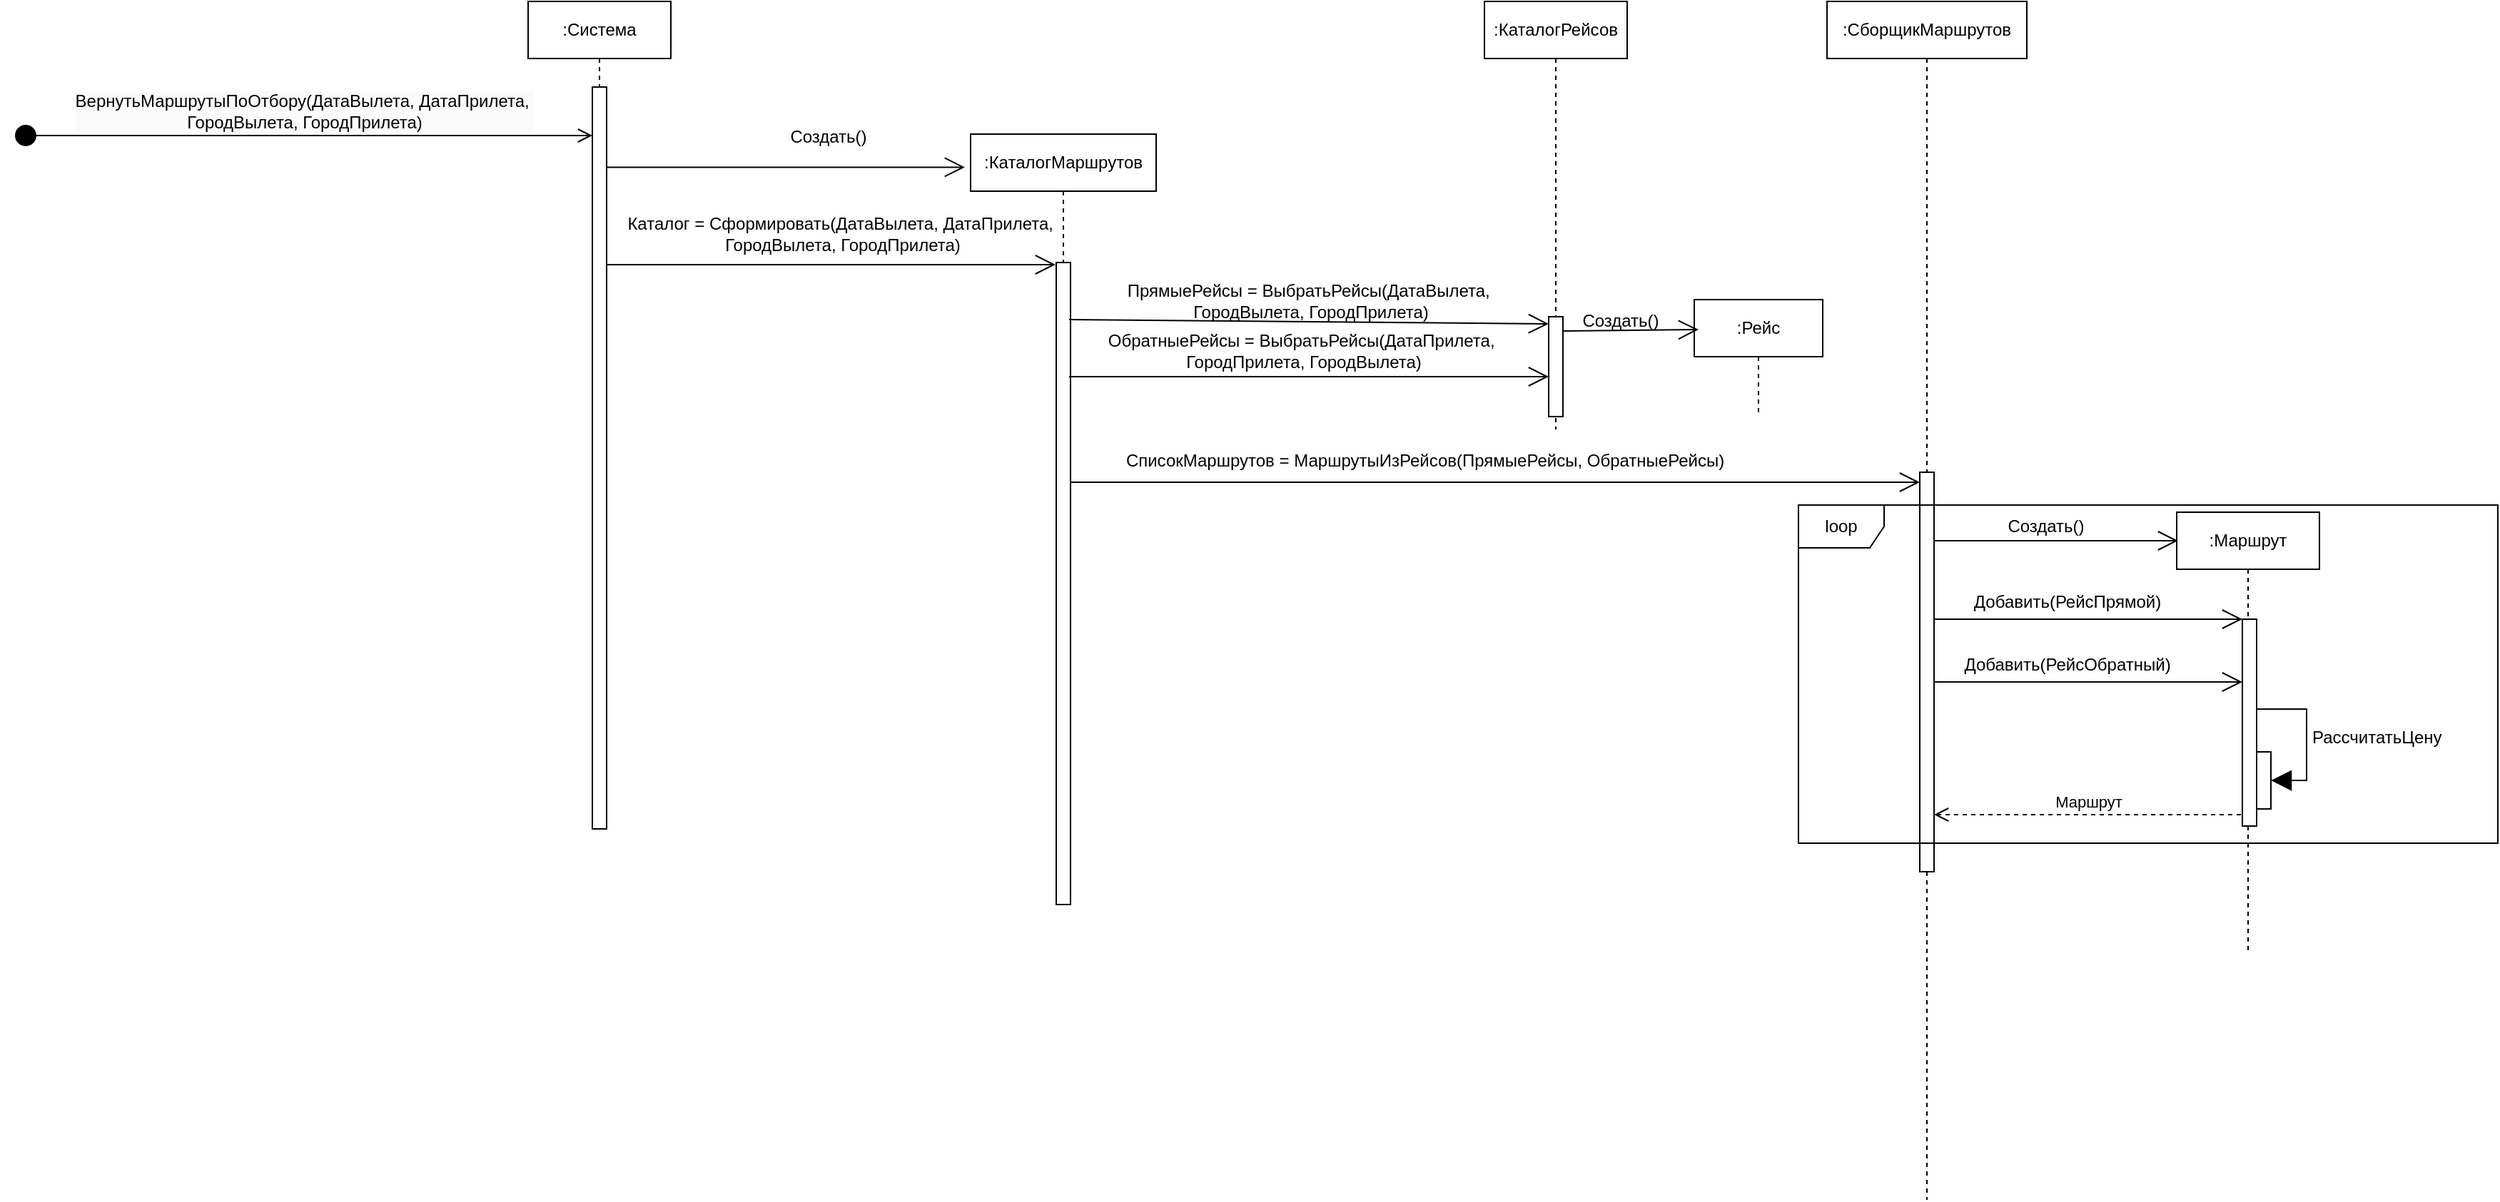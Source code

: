 <mxfile version="24.8.4">
  <diagram name="Страница — 1" id="ZNCVUd0mU2nUiBDq-4Yq">
    <mxGraphModel dx="1816" dy="540" grid="1" gridSize="10" guides="1" tooltips="1" connect="1" arrows="1" fold="1" page="1" pageScale="1" pageWidth="827" pageHeight="1169" math="0" shadow="0">
      <root>
        <mxCell id="0" />
        <mxCell id="1" parent="0" />
        <mxCell id="zPFFwaHdpX6cjTQtUKsH-1" value="Каталог = Сформировать(ДатаВылета, ДатаПрилета,&amp;nbsp;&lt;div&gt;&lt;span style=&quot;background-color: initial;&quot;&gt;ГородВылета, ГородПрилета&lt;/span&gt;)&lt;/div&gt;" style="text;html=1;align=center;verticalAlign=middle;resizable=0;points=[];autosize=1;strokeColor=none;fillColor=none;" vertex="1" parent="1">
          <mxGeometry x="65" y="183" width="330" height="40" as="geometry" />
        </mxCell>
        <mxCell id="byzXYcXOz94wg6up4ohZ-3" value=":Система" style="shape=umlLifeline;perimeter=lifelinePerimeter;whiteSpace=wrap;html=1;container=1;dropTarget=0;collapsible=0;recursiveResize=0;outlineConnect=0;portConstraint=eastwest;newEdgeStyle={&quot;curved&quot;:0,&quot;rounded&quot;:0};" parent="1" vertex="1">
          <mxGeometry x="10" y="40" width="100" height="580" as="geometry" />
        </mxCell>
        <mxCell id="byzXYcXOz94wg6up4ohZ-5" value="" style="html=1;points=[[0,0,0,0,5],[0,1,0,0,-5],[1,0,0,0,5],[1,1,0,0,-5]];perimeter=orthogonalPerimeter;outlineConnect=0;targetShapes=umlLifeline;portConstraint=eastwest;newEdgeStyle={&quot;curved&quot;:0,&quot;rounded&quot;:0};" parent="byzXYcXOz94wg6up4ohZ-3" vertex="1">
          <mxGeometry x="45" y="60" width="10" height="520" as="geometry" />
        </mxCell>
        <mxCell id="byzXYcXOz94wg6up4ohZ-4" value=":КаталогМаршрутов" style="shape=umlLifeline;perimeter=lifelinePerimeter;whiteSpace=wrap;html=1;container=1;dropTarget=0;collapsible=0;recursiveResize=0;outlineConnect=0;portConstraint=eastwest;newEdgeStyle={&quot;curved&quot;:0,&quot;rounded&quot;:0};" parent="1" vertex="1">
          <mxGeometry x="320" y="133" width="130" height="540" as="geometry" />
        </mxCell>
        <mxCell id="byzXYcXOz94wg6up4ohZ-10" value="" style="html=1;points=[[0,0,0,0,5],[0,1,0,0,-5],[1,0,0,0,5],[1,1,0,0,-5]];perimeter=orthogonalPerimeter;outlineConnect=0;targetShapes=umlLifeline;portConstraint=eastwest;newEdgeStyle={&quot;curved&quot;:0,&quot;rounded&quot;:0};" parent="byzXYcXOz94wg6up4ohZ-4" vertex="1">
          <mxGeometry x="60" y="90" width="10" height="450" as="geometry" />
        </mxCell>
        <mxCell id="byzXYcXOz94wg6up4ohZ-12" value=":СборщикМаршрутов" style="shape=umlLifeline;perimeter=lifelinePerimeter;whiteSpace=wrap;html=1;container=1;dropTarget=0;collapsible=0;recursiveResize=0;outlineConnect=0;portConstraint=eastwest;newEdgeStyle={&quot;curved&quot;:0,&quot;rounded&quot;:0};" parent="1" vertex="1">
          <mxGeometry x="920" y="40" width="140" height="840" as="geometry" />
        </mxCell>
        <mxCell id="byzXYcXOz94wg6up4ohZ-16" value="" style="html=1;points=[[0,0,0,0,5],[0,1,0,0,-5],[1,0,0,0,5],[1,1,0,0,-5]];perimeter=orthogonalPerimeter;outlineConnect=0;targetShapes=umlLifeline;portConstraint=eastwest;newEdgeStyle={&quot;curved&quot;:0,&quot;rounded&quot;:0};" parent="byzXYcXOz94wg6up4ohZ-12" vertex="1">
          <mxGeometry x="65" y="330" width="10" height="280" as="geometry" />
        </mxCell>
        <mxCell id="byzXYcXOz94wg6up4ohZ-14" value=":КаталогРейсов" style="shape=umlLifeline;perimeter=lifelinePerimeter;whiteSpace=wrap;html=1;container=1;dropTarget=0;collapsible=0;recursiveResize=0;outlineConnect=0;portConstraint=eastwest;newEdgeStyle={&quot;curved&quot;:0,&quot;rounded&quot;:0};" parent="1" vertex="1">
          <mxGeometry x="680" y="40" width="100" height="300" as="geometry" />
        </mxCell>
        <mxCell id="byzXYcXOz94wg6up4ohZ-17" value=":Маршрут" style="shape=umlLifeline;perimeter=lifelinePerimeter;whiteSpace=wrap;html=1;container=1;dropTarget=0;collapsible=0;recursiveResize=0;outlineConnect=0;portConstraint=eastwest;newEdgeStyle={&quot;curved&quot;:0,&quot;rounded&quot;:0};" parent="1" vertex="1">
          <mxGeometry x="1165" y="398" width="100" height="310" as="geometry" />
        </mxCell>
        <mxCell id="byzXYcXOz94wg6up4ohZ-21" value="" style="html=1;points=[[0,0,0,0,5],[0,1,0,0,-5],[1,0,0,0,5],[1,1,0,0,-5]];perimeter=orthogonalPerimeter;outlineConnect=0;targetShapes=umlLifeline;portConstraint=eastwest;newEdgeStyle={&quot;curved&quot;:0,&quot;rounded&quot;:0};" parent="byzXYcXOz94wg6up4ohZ-17" vertex="1">
          <mxGeometry x="46" y="75" width="10" height="145" as="geometry" />
        </mxCell>
        <mxCell id="byzXYcXOz94wg6up4ohZ-60" value="&lt;div&gt;&lt;br&gt;&lt;/div&gt;&lt;div&gt;&lt;br&gt;&lt;/div&gt;&lt;div&gt;&lt;br&gt;&lt;/div&gt;&lt;div&gt;&lt;br&gt;&lt;/div&gt;" style="html=1;points=[[0,0,0,0,5],[0,1,0,0,-5],[1,0,0,0,5],[1,1,0,0,-5]];perimeter=orthogonalPerimeter;outlineConnect=0;targetShapes=umlLifeline;portConstraint=eastwest;newEdgeStyle={&quot;curved&quot;:0,&quot;rounded&quot;:0};strokeColor=default;align=center;verticalAlign=middle;fontFamily=Helvetica;fontSize=12;fontColor=default;fillColor=default;" parent="byzXYcXOz94wg6up4ohZ-17" vertex="1">
          <mxGeometry x="56" y="168" width="10" height="40" as="geometry" />
        </mxCell>
        <mxCell id="byzXYcXOz94wg6up4ohZ-61" value="РассчитатьЦену" style="html=1;align=left;spacingLeft=2;endArrow=block;rounded=0;edgeStyle=orthogonalEdgeStyle;curved=0;rounded=0;strokeColor=default;verticalAlign=middle;fontFamily=Helvetica;fontSize=12;fontColor=default;labelBackgroundColor=default;autosize=1;resizable=0;endSize=12;" parent="byzXYcXOz94wg6up4ohZ-17" edge="1">
          <mxGeometry relative="1" as="geometry">
            <mxPoint x="56" y="138.029" as="sourcePoint" />
            <Array as="points">
              <mxPoint x="91" y="138" />
              <mxPoint x="91" y="188" />
            </Array>
            <mxPoint x="66" y="188.029" as="targetPoint" />
          </mxGeometry>
        </mxCell>
        <mxCell id="byzXYcXOz94wg6up4ohZ-18" value="" style="endArrow=open;endFill=1;endSize=12;html=1;rounded=0;" parent="1" edge="1">
          <mxGeometry width="160" relative="1" as="geometry">
            <mxPoint x="995" y="418" as="sourcePoint" />
            <mxPoint x="1166" y="418" as="targetPoint" />
          </mxGeometry>
        </mxCell>
        <mxCell id="byzXYcXOz94wg6up4ohZ-19" value="Создать()" style="text;html=1;align=center;verticalAlign=middle;resizable=0;points=[];autosize=1;strokeColor=none;fillColor=none;" parent="1" vertex="1">
          <mxGeometry x="1033" y="393" width="80" height="30" as="geometry" />
        </mxCell>
        <mxCell id="byzXYcXOz94wg6up4ohZ-23" value="" style="html=1;points=[[0,0,0,0,5],[0,1,0,0,-5],[1,0,0,0,5],[1,1,0,0,-5]];perimeter=orthogonalPerimeter;outlineConnect=0;targetShapes=umlLifeline;portConstraint=eastwest;newEdgeStyle={&quot;curved&quot;:0,&quot;rounded&quot;:0};" parent="1" vertex="1">
          <mxGeometry x="725" y="261" width="10" height="70" as="geometry" />
        </mxCell>
        <mxCell id="byzXYcXOz94wg6up4ohZ-27" value="" style="endArrow=open;endFill=1;endSize=12;html=1;rounded=0;entryX=0;entryY=0;entryDx=0;entryDy=5;entryPerimeter=0;" parent="1" edge="1" target="byzXYcXOz94wg6up4ohZ-23">
          <mxGeometry width="160" relative="1" as="geometry">
            <mxPoint x="389" y="263.0" as="sourcePoint" />
            <mxPoint x="714.0" y="266.0" as="targetPoint" />
          </mxGeometry>
        </mxCell>
        <mxCell id="byzXYcXOz94wg6up4ohZ-28" value="ПрямыеРейсы = ВыбратьРейсы(ДатаВылета,&amp;nbsp;&lt;div&gt;ГородВылета, ГородПрилета)&lt;/div&gt;" style="text;html=1;align=center;verticalAlign=middle;resizable=0;points=[];autosize=1;strokeColor=none;fillColor=none;" parent="1" vertex="1">
          <mxGeometry x="418" y="230" width="280" height="40" as="geometry" />
        </mxCell>
        <mxCell id="byzXYcXOz94wg6up4ohZ-32" value="" style="endArrow=open;endFill=1;endSize=12;html=1;rounded=0;strokeColor=default;align=center;verticalAlign=middle;fontFamily=Helvetica;fontSize=12;fontColor=default;labelBackgroundColor=default;autosize=1;resizable=0;" parent="1" edge="1" target="byzXYcXOz94wg6up4ohZ-16">
          <mxGeometry width="160" relative="1" as="geometry">
            <mxPoint x="390" y="377" as="sourcePoint" />
            <mxPoint x="969.5" y="377" as="targetPoint" />
          </mxGeometry>
        </mxCell>
        <mxCell id="byzXYcXOz94wg6up4ohZ-33" value="СписокМаршрутов = МаршрутыИзРейсов(ПрямыеРейсы, ОбратныеРейсы)" style="text;html=1;align=center;verticalAlign=middle;resizable=0;points=[];autosize=1;strokeColor=none;fillColor=none;fontFamily=Helvetica;fontSize=12;fontColor=default;" parent="1" vertex="1">
          <mxGeometry x="418" y="347" width="440" height="30" as="geometry" />
        </mxCell>
        <mxCell id="byzXYcXOz94wg6up4ohZ-38" value=":Рейс" style="shape=umlLifeline;perimeter=lifelinePerimeter;whiteSpace=wrap;html=1;container=1;dropTarget=0;collapsible=0;recursiveResize=0;outlineConnect=0;portConstraint=eastwest;newEdgeStyle={&quot;curved&quot;:0,&quot;rounded&quot;:0};" parent="1" vertex="1">
          <mxGeometry x="827" y="249" width="90" height="82" as="geometry" />
        </mxCell>
        <mxCell id="byzXYcXOz94wg6up4ohZ-40" value="" style="endArrow=open;endFill=1;endSize=12;html=1;rounded=0;strokeColor=default;align=center;verticalAlign=middle;fontFamily=Helvetica;fontSize=12;fontColor=default;labelBackgroundColor=default;autosize=1;resizable=0;entryX=0.033;entryY=0.256;entryDx=0;entryDy=0;entryPerimeter=0;" parent="1" edge="1" target="byzXYcXOz94wg6up4ohZ-38">
          <mxGeometry width="160" relative="1" as="geometry">
            <mxPoint x="735.0" y="271.0" as="sourcePoint" />
            <mxPoint x="820" y="270" as="targetPoint" />
          </mxGeometry>
        </mxCell>
        <mxCell id="byzXYcXOz94wg6up4ohZ-41" value="Создать()" style="text;html=1;align=center;verticalAlign=middle;resizable=0;points=[];autosize=1;strokeColor=none;fillColor=none;fontFamily=Helvetica;fontSize=12;fontColor=default;" parent="1" vertex="1">
          <mxGeometry x="735" y="249" width="80" height="30" as="geometry" />
        </mxCell>
        <mxCell id="byzXYcXOz94wg6up4ohZ-42" value="" style="endArrow=open;endFill=1;endSize=12;html=1;rounded=0;strokeColor=default;align=center;verticalAlign=middle;fontFamily=Helvetica;fontSize=12;fontColor=default;labelBackgroundColor=default;autosize=1;resizable=0;" parent="1" target="byzXYcXOz94wg6up4ohZ-21" edge="1">
          <mxGeometry width="160" relative="1" as="geometry">
            <mxPoint x="995" y="473" as="sourcePoint" />
            <mxPoint x="1190" y="498" as="targetPoint" />
          </mxGeometry>
        </mxCell>
        <mxCell id="byzXYcXOz94wg6up4ohZ-43" value="Добавить(РейсПрямой)" style="text;html=1;align=center;verticalAlign=middle;resizable=0;points=[];autosize=1;strokeColor=none;fillColor=none;fontFamily=Helvetica;fontSize=12;fontColor=default;" parent="1" vertex="1">
          <mxGeometry x="1013" y="446" width="150" height="30" as="geometry" />
        </mxCell>
        <mxCell id="byzXYcXOz94wg6up4ohZ-44" value="Добавить(РейсОбратный)" style="text;html=1;align=center;verticalAlign=middle;resizable=0;points=[];autosize=1;strokeColor=none;fillColor=none;fontFamily=Helvetica;fontSize=12;fontColor=default;" parent="1" vertex="1">
          <mxGeometry x="1003" y="490" width="170" height="30" as="geometry" />
        </mxCell>
        <mxCell id="byzXYcXOz94wg6up4ohZ-45" value="" style="endArrow=open;endFill=1;endSize=12;html=1;rounded=0;strokeColor=default;align=center;verticalAlign=middle;fontFamily=Helvetica;fontSize=12;fontColor=default;labelBackgroundColor=default;autosize=1;resizable=0;" parent="1" target="byzXYcXOz94wg6up4ohZ-21" edge="1">
          <mxGeometry width="160" relative="1" as="geometry">
            <mxPoint x="995" y="517" as="sourcePoint" />
            <mxPoint x="1205" y="517" as="targetPoint" />
          </mxGeometry>
        </mxCell>
        <mxCell id="byzXYcXOz94wg6up4ohZ-62" value="ОбратныеРейсы = ВыбратьРейсы(ДатаПрилета,&amp;nbsp;&lt;br&gt;&lt;div&gt;&lt;span style=&quot;background-color: initial;&quot;&gt;ГородПрилета,&amp;nbsp;&lt;/span&gt;ГородВылета)&lt;/div&gt;" style="text;html=1;align=center;verticalAlign=middle;resizable=0;points=[];autosize=1;strokeColor=none;fillColor=none;" parent="1" vertex="1">
          <mxGeometry x="403" y="265" width="300" height="40" as="geometry" />
        </mxCell>
        <mxCell id="byzXYcXOz94wg6up4ohZ-63" value="" style="endArrow=open;endFill=1;endSize=12;html=1;rounded=0;" parent="1" edge="1" target="byzXYcXOz94wg6up4ohZ-23">
          <mxGeometry width="160" relative="1" as="geometry">
            <mxPoint x="389" y="303.0" as="sourcePoint" />
            <mxPoint x="713.0" y="303.0" as="targetPoint" />
          </mxGeometry>
        </mxCell>
        <mxCell id="byzXYcXOz94wg6up4ohZ-64" value="" style="endArrow=open;endFill=1;endSize=12;html=1;rounded=0;strokeColor=default;align=center;verticalAlign=middle;fontFamily=Helvetica;fontSize=12;fontColor=default;labelBackgroundColor=default;autosize=1;resizable=0;entryX=-0.031;entryY=0.043;entryDx=0;entryDy=0;entryPerimeter=0;" parent="1" edge="1" target="byzXYcXOz94wg6up4ohZ-4" source="byzXYcXOz94wg6up4ohZ-5">
          <mxGeometry width="160" relative="1" as="geometry">
            <mxPoint x="140" y="312.0" as="sourcePoint" />
            <mxPoint x="510" y="310" as="targetPoint" />
          </mxGeometry>
        </mxCell>
        <mxCell id="byzXYcXOz94wg6up4ohZ-65" value="Создать()" style="text;html=1;align=center;verticalAlign=middle;resizable=0;points=[];autosize=1;strokeColor=none;fillColor=none;fontFamily=Helvetica;fontSize=12;fontColor=default;" parent="1" vertex="1">
          <mxGeometry x="180" y="120" width="80" height="30" as="geometry" />
        </mxCell>
        <mxCell id="byzXYcXOz94wg6up4ohZ-66" value="" style="endArrow=open;endFill=1;endSize=12;html=1;rounded=0;strokeColor=default;align=center;verticalAlign=middle;fontFamily=Helvetica;fontSize=12;fontColor=default;labelBackgroundColor=default;autosize=1;resizable=0;" parent="1" edge="1" source="byzXYcXOz94wg6up4ohZ-5">
          <mxGeometry width="160" relative="1" as="geometry">
            <mxPoint x="70" y="225" as="sourcePoint" />
            <mxPoint x="379.5" y="224.5" as="targetPoint" />
          </mxGeometry>
        </mxCell>
        <mxCell id="zPFFwaHdpX6cjTQtUKsH-2" value="loop" style="shape=umlFrame;whiteSpace=wrap;html=1;pointerEvents=0;" vertex="1" parent="1">
          <mxGeometry x="900" y="393" width="490" height="237" as="geometry" />
        </mxCell>
        <mxCell id="zPFFwaHdpX6cjTQtUKsH-3" value="Маршрут" style="html=1;verticalAlign=bottom;endArrow=open;dashed=1;endSize=8;curved=0;rounded=0;" edge="1" parent="1" target="byzXYcXOz94wg6up4ohZ-16">
          <mxGeometry relative="1" as="geometry">
            <mxPoint x="1210" y="610" as="sourcePoint" />
            <mxPoint x="1130" y="610" as="targetPoint" />
          </mxGeometry>
        </mxCell>
        <mxCell id="zPFFwaHdpX6cjTQtUKsH-6" value="&lt;span style=&quot;font-size: 12px; background-color: rgb(251, 251, 251);&quot;&gt;ВернутьМаршрутыПоОтбору(ДатаВылета, ДатаПрилета,&amp;nbsp;&lt;/span&gt;&lt;div style=&quot;font-size: 12px; background-color: rgb(251, 251, 251);&quot;&gt;&lt;span style=&quot;background-color: initial;&quot;&gt;ГородВылета, ГородПрилета&lt;/span&gt;&lt;span style=&quot;background-color: initial;&quot;&gt;)&lt;/span&gt;&lt;/div&gt;" style="html=1;verticalAlign=bottom;startArrow=circle;startFill=1;endArrow=open;startSize=6;endSize=8;curved=0;rounded=0;" edge="1" parent="1" target="byzXYcXOz94wg6up4ohZ-5">
          <mxGeometry width="80" relative="1" as="geometry">
            <mxPoint x="-350" y="134" as="sourcePoint" />
            <mxPoint x="50" y="134.66" as="targetPoint" />
          </mxGeometry>
        </mxCell>
      </root>
    </mxGraphModel>
  </diagram>
</mxfile>
